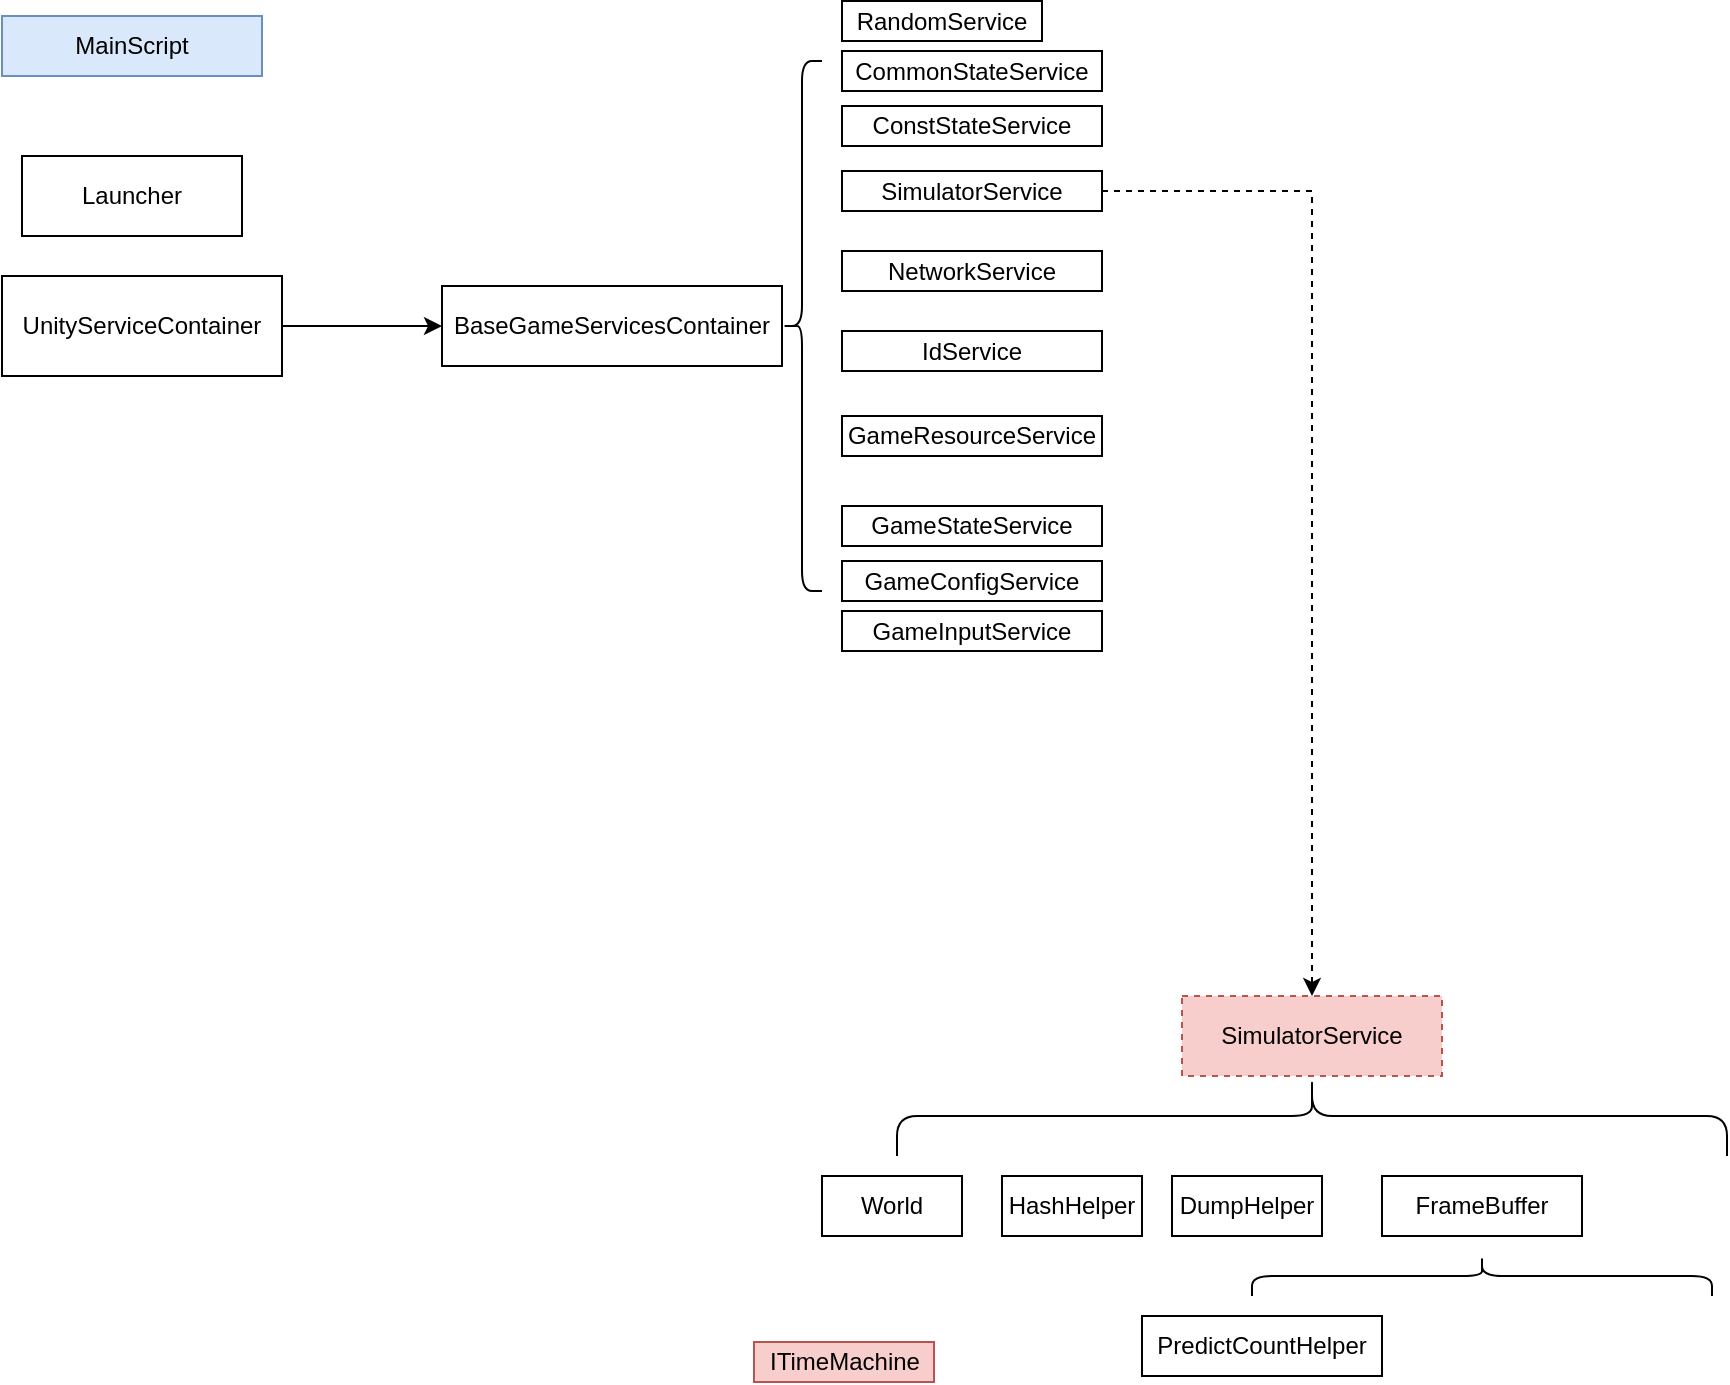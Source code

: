 ﻿<mxfile version="12.2.4"><diagram id="4IQh1-AdGUcyakJy1w19"><mxGraphModel dx="365" dy="1098" grid="1" gridSize="10" guides="1" tooltips="1" connect="1" arrows="1" fold="1" page="1" pageScale="1" pageWidth="850" pageHeight="1100" math="0" shadow="0"><root><mxCell id="0"/><mxCell id="1" parent="0"/><mxCell id="2" value="Launcher" style="rounded=0;whiteSpace=wrap;html=1;" vertex="1" parent="1"><mxGeometry x="40" y="240" width="110" height="40" as="geometry"/></mxCell><mxCell id="3" value="MainScript" style="rounded=0;whiteSpace=wrap;html=1;fillColor=#dae8fc;strokeColor=#6c8ebf;gradientColor=none;" vertex="1" parent="1"><mxGeometry x="30" y="170" width="130" height="30" as="geometry"/></mxCell><mxCell id="6" value="" style="edgeStyle=orthogonalEdgeStyle;rounded=0;orthogonalLoop=1;jettySize=auto;html=1;" edge="1" parent="1" source="4" target="5"><mxGeometry relative="1" as="geometry"/></mxCell><mxCell id="4" value="UnityServiceContainer" style="rounded=0;whiteSpace=wrap;html=1;gradientColor=none;" vertex="1" parent="1"><mxGeometry x="30" y="300" width="140" height="50" as="geometry"/></mxCell><mxCell id="5" value="BaseGameServicesContainer" style="rounded=0;whiteSpace=wrap;html=1;gradientColor=none;" vertex="1" parent="1"><mxGeometry x="250" y="305" width="170" height="40" as="geometry"/></mxCell><mxCell id="9" value="" style="shape=curlyBracket;whiteSpace=wrap;html=1;rounded=1;gradientColor=none;" vertex="1" parent="1"><mxGeometry x="420" y="192.5" width="20" height="265" as="geometry"/></mxCell><mxCell id="11" value="RandomService" style="rounded=0;whiteSpace=wrap;html=1;gradientColor=none;" vertex="1" parent="1"><mxGeometry x="450" y="162.5" width="100" height="20" as="geometry"/></mxCell><mxCell id="12" value="CommonStateService" style="rounded=0;whiteSpace=wrap;html=1;gradientColor=none;" vertex="1" parent="1"><mxGeometry x="450" y="187.5" width="130" height="20" as="geometry"/></mxCell><mxCell id="13" value="ConstStateService" style="rounded=0;whiteSpace=wrap;html=1;gradientColor=none;" vertex="1" parent="1"><mxGeometry x="450" y="215" width="130" height="20" as="geometry"/></mxCell><mxCell id="23" value="" style="edgeStyle=orthogonalEdgeStyle;rounded=0;orthogonalLoop=1;jettySize=auto;html=1;dashed=1;" edge="1" parent="1" source="14" target="22"><mxGeometry relative="1" as="geometry"/></mxCell><mxCell id="14" value="SimulatorService" style="rounded=0;whiteSpace=wrap;html=1;gradientColor=none;" vertex="1" parent="1"><mxGeometry x="450" y="247.5" width="130" height="20" as="geometry"/></mxCell><mxCell id="22" value="SimulatorService" style="rounded=0;whiteSpace=wrap;html=1;fillColor=#f8cecc;strokeColor=#b85450;dashed=1;" vertex="1" parent="1"><mxGeometry x="620" y="660" width="130" height="40" as="geometry"/></mxCell><mxCell id="15" value="NetworkService" style="rounded=0;whiteSpace=wrap;html=1;gradientColor=none;" vertex="1" parent="1"><mxGeometry x="450" y="287.5" width="130" height="20" as="geometry"/></mxCell><mxCell id="16" value="IdService" style="rounded=0;whiteSpace=wrap;html=1;gradientColor=none;" vertex="1" parent="1"><mxGeometry x="450" y="327.5" width="130" height="20" as="geometry"/></mxCell><mxCell id="18" value="GameResourceService" style="rounded=0;whiteSpace=wrap;html=1;gradientColor=none;" vertex="1" parent="1"><mxGeometry x="450" y="370" width="130" height="20" as="geometry"/></mxCell><mxCell id="19" value="GameStateService" style="rounded=0;whiteSpace=wrap;html=1;gradientColor=none;" vertex="1" parent="1"><mxGeometry x="450" y="415" width="130" height="20" as="geometry"/></mxCell><mxCell id="20" value="GameConfigService" style="rounded=0;whiteSpace=wrap;html=1;gradientColor=none;" vertex="1" parent="1"><mxGeometry x="450" y="442.5" width="130" height="20" as="geometry"/></mxCell><mxCell id="21" value="GameInputService" style="rounded=0;whiteSpace=wrap;html=1;gradientColor=none;" vertex="1" parent="1"><mxGeometry x="450" y="467.5" width="130" height="20" as="geometry"/></mxCell><mxCell id="26" value="" style="shape=curlyBracket;whiteSpace=wrap;html=1;rounded=1;gradientColor=none;direction=south;" vertex="1" parent="1"><mxGeometry x="477.5" y="700" width="415" height="40" as="geometry"/></mxCell><mxCell id="27" value="World" style="rounded=0;whiteSpace=wrap;html=1;gradientColor=none;" vertex="1" parent="1"><mxGeometry x="440" y="750" width="70" height="30" as="geometry"/></mxCell><mxCell id="28" value="HashHelper" style="rounded=0;whiteSpace=wrap;html=1;gradientColor=none;" vertex="1" parent="1"><mxGeometry x="530" y="750" width="70" height="30" as="geometry"/></mxCell><mxCell id="29" value="DumpHelper" style="rounded=0;whiteSpace=wrap;html=1;gradientColor=none;" vertex="1" parent="1"><mxGeometry x="615" y="750" width="75" height="30" as="geometry"/></mxCell><mxCell id="30" value="FrameBuffer" style="rounded=0;whiteSpace=wrap;html=1;gradientColor=none;" vertex="1" parent="1"><mxGeometry x="720" y="750" width="100" height="30" as="geometry"/></mxCell><mxCell id="33" value="" style="shape=curlyBracket;whiteSpace=wrap;html=1;rounded=1;gradientColor=none;direction=south;" vertex="1" parent="1"><mxGeometry x="655" y="790" width="230" height="20" as="geometry"/></mxCell><mxCell id="34" value="PredictCountHelper" style="rounded=0;whiteSpace=wrap;html=1;gradientColor=none;" vertex="1" parent="1"><mxGeometry x="600" y="820" width="120" height="30" as="geometry"/></mxCell><mxCell id="35" value="ITimeMachine" style="text;html=1;resizable=0;points=[];autosize=1;align=center;verticalAlign=top;spacingTop=-4;fillColor=#f8cecc;strokeColor=#b85450;" vertex="1" parent="1"><mxGeometry x="406" y="833" width="90" height="20" as="geometry"/></mxCell></root></mxGraphModel></diagram></mxfile>